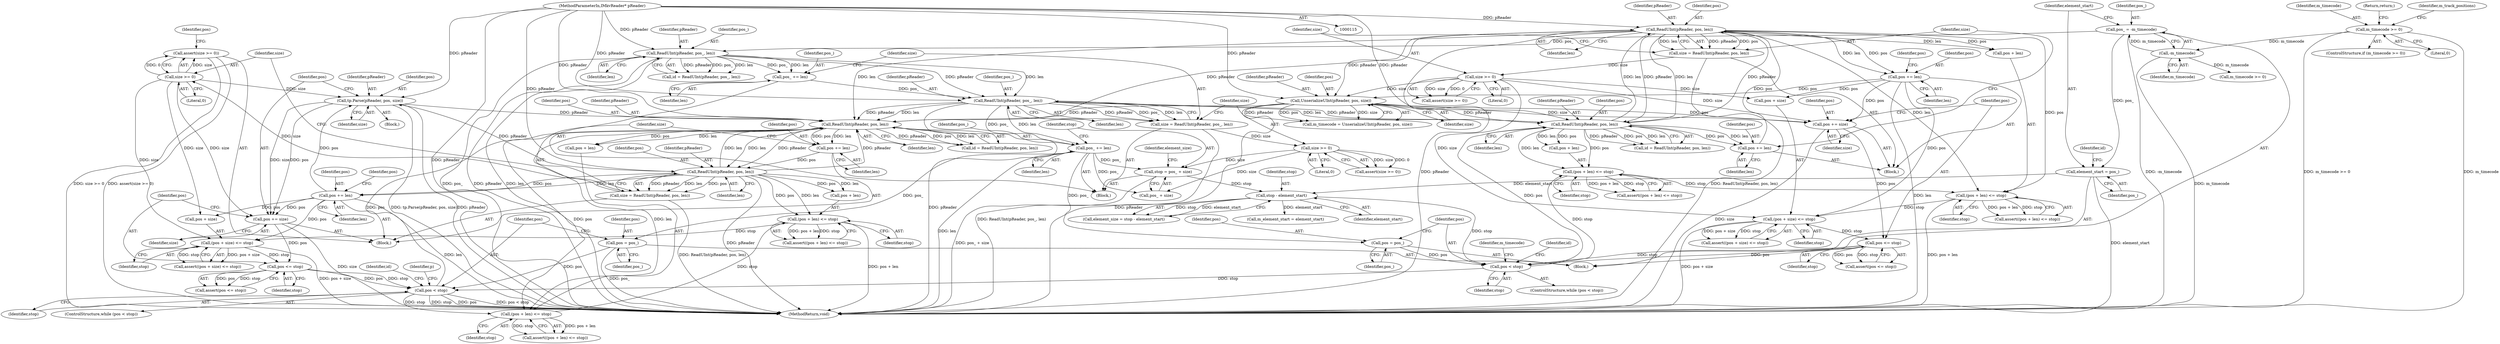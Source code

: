 digraph "1_Android_04839626ed859623901ebd3a5fd483982186b59d_157@API" {
"1000319" [label="(Call,assert(size >= 0))"];
"1000320" [label="(Call,size >= 0)"];
"1000313" [label="(Call,size = ReadUInt(pReader, pos, len))"];
"1000315" [label="(Call,ReadUInt(pReader, pos, len))"];
"1000295" [label="(Call,ReadUInt(pReader, pos, len))"];
"1000220" [label="(Call,ReadUInt(pReader, pos, len))"];
"1000200" [label="(Call,ReadUInt(pReader, pos, len))"];
"1000165" [label="(Call,ReadUInt(pReader, pos_, len))"];
"1000146" [label="(Call,ReadUInt(pReader, pos_, len))"];
"1000116" [label="(MethodParameterIn,IMkvReader* pReader)"];
"1000132" [label="(Call,pos_ = -m_timecode)"];
"1000134" [label="(Call,-m_timecode)"];
"1000119" [label="(Call,m_timecode >= 0)"];
"1000159" [label="(Call,pos_ += len)"];
"1000249" [label="(Call,UnserializeUInt(pReader, pos, size))"];
"1000234" [label="(Call,pos += len)"];
"1000225" [label="(Call,size >= 0)"];
"1000218" [label="(Call,size = ReadUInt(pReader, pos, len))"];
"1000192" [label="(Call,pos < stop)"];
"1000188" [label="(Call,pos = pos_)"];
"1000173" [label="(Call,pos_ += len)"];
"1000264" [label="(Call,pos <= stop)"];
"1000260" [label="(Call,pos += size)"];
"1000238" [label="(Call,(pos + size) <= stop)"];
"1000229" [label="(Call,(pos + len) <= stop)"];
"1000209" [label="(Call,(pos + len) <= stop)"];
"1000184" [label="(Call,stop - element_start)"];
"1000176" [label="(Call,stop = pos_ + size)"];
"1000170" [label="(Call,size >= 0)"];
"1000163" [label="(Call,size = ReadUInt(pReader, pos_, len))"];
"1000137" [label="(Call,element_start = pos_)"];
"1000214" [label="(Call,pos += len)"];
"1000349" [label="(Call,tp.Parse(pReader, pos, size))"];
"1000329" [label="(Call,pos += len)"];
"1000287" [label="(Call,pos < stop)"];
"1000283" [label="(Call,pos = pos_)"];
"1000357" [label="(Call,pos <= stop)"];
"1000353" [label="(Call,pos += size)"];
"1000333" [label="(Call,(pos + size) <= stop)"];
"1000324" [label="(Call,(pos + len) <= stop)"];
"1000304" [label="(Call,(pos + len) <= stop)"];
"1000309" [label="(Call,pos += len)"];
"1000195" [label="(Block,)"];
"1000225" [label="(Call,size >= 0)"];
"1000364" [label="(Identifier,p)"];
"1000172" [label="(Literal,0)"];
"1000178" [label="(Call,pos_ + size)"];
"1000132" [label="(Call,pos_ = -m_timecode)"];
"1000234" [label="(Call,pos += len)"];
"1000268" [label="(Call,m_timecode >= 0)"];
"1000251" [label="(Identifier,pos)"];
"1000314" [label="(Identifier,size)"];
"1000242" [label="(Identifier,stop)"];
"1000116" [label="(MethodParameterIn,IMkvReader* pReader)"];
"1000122" [label="(Return,return;)"];
"1000334" [label="(Call,pos + size)"];
"1000198" [label="(Call,id = ReadUInt(pReader, pos, len))"];
"1000219" [label="(Identifier,size)"];
"1000194" [label="(Identifier,stop)"];
"1000137" [label="(Call,element_start = pos_)"];
"1000175" [label="(Identifier,len)"];
"1000176" [label="(Call,stop = pos_ + size)"];
"1000260" [label="(Call,pos += size)"];
"1000263" [label="(Call,assert(pos <= stop))"];
"1000215" [label="(Identifier,pos)"];
"1000188" [label="(Call,pos = pos_)"];
"1000355" [label="(Identifier,size)"];
"1000311" [label="(Identifier,len)"];
"1000321" [label="(Identifier,size)"];
"1000262" [label="(Identifier,size)"];
"1000226" [label="(Identifier,size)"];
"1000285" [label="(Identifier,pos_)"];
"1000224" [label="(Call,assert(size >= 0))"];
"1000182" [label="(Call,element_size = stop - element_start)"];
"1000320" [label="(Call,size >= 0)"];
"1000316" [label="(Identifier,pReader)"];
"1000367" [label="(Call,m_element_start = element_start)"];
"1000165" [label="(Call,ReadUInt(pReader, pos_, len))"];
"1000240" [label="(Identifier,pos)"];
"1000309" [label="(Call,pos += len)"];
"1000331" [label="(Identifier,len)"];
"1000247" [label="(Call,m_timecode = UnserializeUInt(pReader, pos, size))"];
"1000222" [label="(Identifier,pos)"];
"1000289" [label="(Identifier,stop)"];
"1000121" [label="(Literal,0)"];
"1000193" [label="(Identifier,pos)"];
"1000351" [label="(Identifier,pos)"];
"1000342" [label="(Block,)"];
"1000313" [label="(Call,size = ReadUInt(pReader, pos, len))"];
"1000216" [label="(Identifier,len)"];
"1000147" [label="(Identifier,pReader)"];
"1000148" [label="(Identifier,pos_)"];
"1000239" [label="(Call,pos + size)"];
"1000319" [label="(Call,assert(size >= 0))"];
"1000326" [label="(Identifier,pos)"];
"1000145" [label="(Identifier,id)"];
"1000177" [label="(Identifier,stop)"];
"1000359" [label="(Identifier,stop)"];
"1000146" [label="(Call,ReadUInt(pReader, pos_, len))"];
"1000168" [label="(Identifier,len)"];
"1000357" [label="(Call,pos <= stop)"];
"1000220" [label="(Call,ReadUInt(pReader, pos, len))"];
"1000161" [label="(Identifier,len)"];
"1000356" [label="(Call,assert(pos <= stop))"];
"1000304" [label="(Call,(pos + len) <= stop)"];
"1000286" [label="(ControlStructure,while (pos < stop))"];
"1000133" [label="(Identifier,pos_)"];
"1000227" [label="(Literal,0)"];
"1000269" [label="(Identifier,m_timecode)"];
"1000149" [label="(Identifier,len)"];
"1000315" [label="(Call,ReadUInt(pReader, pos, len))"];
"1000139" [label="(Identifier,pos_)"];
"1000163" [label="(Call,size = ReadUInt(pReader, pos_, len))"];
"1000203" [label="(Identifier,len)"];
"1000250" [label="(Identifier,pReader)"];
"1000297" [label="(Identifier,pos)"];
"1000350" [label="(Identifier,pReader)"];
"1000328" [label="(Identifier,stop)"];
"1000125" [label="(Identifier,m_track_positions)"];
"1000191" [label="(ControlStructure,while (pos < stop))"];
"1000295" [label="(Call,ReadUInt(pReader, pos, len))"];
"1000192" [label="(Call,pos < stop)"];
"1000332" [label="(Call,assert((pos + size) <= stop))"];
"1000333" [label="(Call,(pos + size) <= stop)"];
"1000318" [label="(Identifier,len)"];
"1000236" [label="(Identifier,len)"];
"1000228" [label="(Call,assert((pos + len) <= stop))"];
"1000230" [label="(Call,pos + len)"];
"1000233" [label="(Identifier,stop)"];
"1000294" [label="(Identifier,id)"];
"1000305" [label="(Call,pos + len)"];
"1000335" [label="(Identifier,pos)"];
"1000218" [label="(Call,size = ReadUInt(pReader, pos, len))"];
"1000358" [label="(Identifier,pos)"];
"1000221" [label="(Identifier,pReader)"];
"1000164" [label="(Identifier,size)"];
"1000324" [label="(Call,(pos + len) <= stop)"];
"1000171" [label="(Identifier,size)"];
"1000266" [label="(Identifier,stop)"];
"1000235" [label="(Identifier,pos)"];
"1000325" [label="(Call,pos + len)"];
"1000308" [label="(Identifier,stop)"];
"1000238" [label="(Call,(pos + size) <= stop)"];
"1000135" [label="(Identifier,m_timecode)"];
"1000118" [label="(ControlStructure,if (m_timecode >= 0))"];
"1000200" [label="(Call,ReadUInt(pReader, pos, len))"];
"1000209" [label="(Call,(pos + len) <= stop)"];
"1000261" [label="(Identifier,pos)"];
"1000214" [label="(Call,pos += len)"];
"1000353" [label="(Call,pos += size)"];
"1000249" [label="(Call,UnserializeUInt(pReader, pos, size))"];
"1000144" [label="(Call,id = ReadUInt(pReader, pos_, len))"];
"1000119" [label="(Call,m_timecode >= 0)"];
"1000120" [label="(Identifier,m_timecode)"];
"1000264" [label="(Call,pos <= stop)"];
"1000184" [label="(Call,stop - element_start)"];
"1000117" [label="(Block,)"];
"1000229" [label="(Call,(pos + len) <= stop)"];
"1000166" [label="(Identifier,pReader)"];
"1000186" [label="(Identifier,element_start)"];
"1000293" [label="(Call,id = ReadUInt(pReader, pos, len))"];
"1000170" [label="(Call,size >= 0)"];
"1000190" [label="(Identifier,pos_)"];
"1000283" [label="(Call,pos = pos_)"];
"1000160" [label="(Identifier,pos_)"];
"1000138" [label="(Identifier,element_start)"];
"1000223" [label="(Identifier,len)"];
"1000208" [label="(Call,assert((pos + len) <= stop))"];
"1000322" [label="(Literal,0)"];
"1000349" [label="(Call,tp.Parse(pReader, pos, size))"];
"1000185" [label="(Identifier,stop)"];
"1000330" [label="(Identifier,pos)"];
"1000354" [label="(Identifier,pos)"];
"1000329" [label="(Call,pos += len)"];
"1000183" [label="(Identifier,element_size)"];
"1000296" [label="(Identifier,pReader)"];
"1000290" [label="(Block,)"];
"1000373" [label="(MethodReturn,void)"];
"1000317" [label="(Identifier,pos)"];
"1000352" [label="(Identifier,size)"];
"1000201" [label="(Identifier,pReader)"];
"1000298" [label="(Identifier,len)"];
"1000265" [label="(Identifier,pos)"];
"1000310" [label="(Identifier,pos)"];
"1000303" [label="(Call,assert((pos + len) <= stop))"];
"1000202" [label="(Identifier,pos)"];
"1000169" [label="(Call,assert(size >= 0))"];
"1000199" [label="(Identifier,id)"];
"1000323" [label="(Call,assert((pos + len) <= stop))"];
"1000284" [label="(Identifier,pos)"];
"1000174" [label="(Identifier,pos_)"];
"1000337" [label="(Identifier,stop)"];
"1000210" [label="(Call,pos + len)"];
"1000237" [label="(Call,assert((pos + size) <= stop))"];
"1000159" [label="(Call,pos_ += len)"];
"1000213" [label="(Identifier,stop)"];
"1000252" [label="(Identifier,size)"];
"1000141" [label="(Block,)"];
"1000189" [label="(Identifier,pos)"];
"1000287" [label="(Call,pos < stop)"];
"1000173" [label="(Call,pos_ += len)"];
"1000167" [label="(Identifier,pos_)"];
"1000288" [label="(Identifier,pos)"];
"1000134" [label="(Call,-m_timecode)"];
"1000319" -> "1000290"  [label="AST: "];
"1000319" -> "1000320"  [label="CFG: "];
"1000320" -> "1000319"  [label="AST: "];
"1000326" -> "1000319"  [label="CFG: "];
"1000319" -> "1000373"  [label="DDG: assert(size >= 0)"];
"1000319" -> "1000373"  [label="DDG: size >= 0"];
"1000320" -> "1000319"  [label="DDG: size"];
"1000320" -> "1000319"  [label="DDG: 0"];
"1000320" -> "1000322"  [label="CFG: "];
"1000321" -> "1000320"  [label="AST: "];
"1000322" -> "1000320"  [label="AST: "];
"1000313" -> "1000320"  [label="DDG: size"];
"1000320" -> "1000333"  [label="DDG: size"];
"1000320" -> "1000334"  [label="DDG: size"];
"1000320" -> "1000349"  [label="DDG: size"];
"1000320" -> "1000353"  [label="DDG: size"];
"1000313" -> "1000290"  [label="AST: "];
"1000313" -> "1000315"  [label="CFG: "];
"1000314" -> "1000313"  [label="AST: "];
"1000315" -> "1000313"  [label="AST: "];
"1000321" -> "1000313"  [label="CFG: "];
"1000313" -> "1000373"  [label="DDG: ReadUInt(pReader, pos, len)"];
"1000315" -> "1000313"  [label="DDG: pReader"];
"1000315" -> "1000313"  [label="DDG: pos"];
"1000315" -> "1000313"  [label="DDG: len"];
"1000315" -> "1000318"  [label="CFG: "];
"1000316" -> "1000315"  [label="AST: "];
"1000317" -> "1000315"  [label="AST: "];
"1000318" -> "1000315"  [label="AST: "];
"1000315" -> "1000373"  [label="DDG: pReader"];
"1000315" -> "1000295"  [label="DDG: pReader"];
"1000315" -> "1000295"  [label="DDG: len"];
"1000295" -> "1000315"  [label="DDG: pReader"];
"1000295" -> "1000315"  [label="DDG: len"];
"1000116" -> "1000315"  [label="DDG: pReader"];
"1000309" -> "1000315"  [label="DDG: pos"];
"1000315" -> "1000324"  [label="DDG: pos"];
"1000315" -> "1000324"  [label="DDG: len"];
"1000315" -> "1000325"  [label="DDG: pos"];
"1000315" -> "1000325"  [label="DDG: len"];
"1000315" -> "1000329"  [label="DDG: len"];
"1000315" -> "1000329"  [label="DDG: pos"];
"1000315" -> "1000349"  [label="DDG: pReader"];
"1000295" -> "1000293"  [label="AST: "];
"1000295" -> "1000298"  [label="CFG: "];
"1000296" -> "1000295"  [label="AST: "];
"1000297" -> "1000295"  [label="AST: "];
"1000298" -> "1000295"  [label="AST: "];
"1000293" -> "1000295"  [label="CFG: "];
"1000295" -> "1000293"  [label="DDG: pReader"];
"1000295" -> "1000293"  [label="DDG: pos"];
"1000295" -> "1000293"  [label="DDG: len"];
"1000220" -> "1000295"  [label="DDG: pReader"];
"1000220" -> "1000295"  [label="DDG: len"];
"1000165" -> "1000295"  [label="DDG: pReader"];
"1000165" -> "1000295"  [label="DDG: len"];
"1000349" -> "1000295"  [label="DDG: pReader"];
"1000249" -> "1000295"  [label="DDG: pReader"];
"1000116" -> "1000295"  [label="DDG: pReader"];
"1000287" -> "1000295"  [label="DDG: pos"];
"1000295" -> "1000304"  [label="DDG: pos"];
"1000295" -> "1000304"  [label="DDG: len"];
"1000295" -> "1000305"  [label="DDG: pos"];
"1000295" -> "1000305"  [label="DDG: len"];
"1000295" -> "1000309"  [label="DDG: len"];
"1000295" -> "1000309"  [label="DDG: pos"];
"1000220" -> "1000218"  [label="AST: "];
"1000220" -> "1000223"  [label="CFG: "];
"1000221" -> "1000220"  [label="AST: "];
"1000222" -> "1000220"  [label="AST: "];
"1000223" -> "1000220"  [label="AST: "];
"1000218" -> "1000220"  [label="CFG: "];
"1000220" -> "1000373"  [label="DDG: pReader"];
"1000220" -> "1000200"  [label="DDG: pReader"];
"1000220" -> "1000200"  [label="DDG: len"];
"1000220" -> "1000218"  [label="DDG: pReader"];
"1000220" -> "1000218"  [label="DDG: pos"];
"1000220" -> "1000218"  [label="DDG: len"];
"1000200" -> "1000220"  [label="DDG: pReader"];
"1000200" -> "1000220"  [label="DDG: len"];
"1000116" -> "1000220"  [label="DDG: pReader"];
"1000214" -> "1000220"  [label="DDG: pos"];
"1000220" -> "1000229"  [label="DDG: pos"];
"1000220" -> "1000229"  [label="DDG: len"];
"1000220" -> "1000230"  [label="DDG: pos"];
"1000220" -> "1000230"  [label="DDG: len"];
"1000220" -> "1000234"  [label="DDG: len"];
"1000220" -> "1000234"  [label="DDG: pos"];
"1000220" -> "1000249"  [label="DDG: pReader"];
"1000200" -> "1000198"  [label="AST: "];
"1000200" -> "1000203"  [label="CFG: "];
"1000201" -> "1000200"  [label="AST: "];
"1000202" -> "1000200"  [label="AST: "];
"1000203" -> "1000200"  [label="AST: "];
"1000198" -> "1000200"  [label="CFG: "];
"1000200" -> "1000198"  [label="DDG: pReader"];
"1000200" -> "1000198"  [label="DDG: pos"];
"1000200" -> "1000198"  [label="DDG: len"];
"1000165" -> "1000200"  [label="DDG: pReader"];
"1000165" -> "1000200"  [label="DDG: len"];
"1000249" -> "1000200"  [label="DDG: pReader"];
"1000116" -> "1000200"  [label="DDG: pReader"];
"1000192" -> "1000200"  [label="DDG: pos"];
"1000200" -> "1000209"  [label="DDG: pos"];
"1000200" -> "1000209"  [label="DDG: len"];
"1000200" -> "1000210"  [label="DDG: pos"];
"1000200" -> "1000210"  [label="DDG: len"];
"1000200" -> "1000214"  [label="DDG: len"];
"1000200" -> "1000214"  [label="DDG: pos"];
"1000165" -> "1000163"  [label="AST: "];
"1000165" -> "1000168"  [label="CFG: "];
"1000166" -> "1000165"  [label="AST: "];
"1000167" -> "1000165"  [label="AST: "];
"1000168" -> "1000165"  [label="AST: "];
"1000163" -> "1000165"  [label="CFG: "];
"1000165" -> "1000373"  [label="DDG: pReader"];
"1000165" -> "1000163"  [label="DDG: pReader"];
"1000165" -> "1000163"  [label="DDG: pos_"];
"1000165" -> "1000163"  [label="DDG: len"];
"1000146" -> "1000165"  [label="DDG: pReader"];
"1000146" -> "1000165"  [label="DDG: len"];
"1000116" -> "1000165"  [label="DDG: pReader"];
"1000159" -> "1000165"  [label="DDG: pos_"];
"1000165" -> "1000173"  [label="DDG: len"];
"1000165" -> "1000173"  [label="DDG: pos_"];
"1000146" -> "1000144"  [label="AST: "];
"1000146" -> "1000149"  [label="CFG: "];
"1000147" -> "1000146"  [label="AST: "];
"1000148" -> "1000146"  [label="AST: "];
"1000149" -> "1000146"  [label="AST: "];
"1000144" -> "1000146"  [label="CFG: "];
"1000146" -> "1000373"  [label="DDG: len"];
"1000146" -> "1000373"  [label="DDG: pos_"];
"1000146" -> "1000373"  [label="DDG: pReader"];
"1000146" -> "1000144"  [label="DDG: pReader"];
"1000146" -> "1000144"  [label="DDG: pos_"];
"1000146" -> "1000144"  [label="DDG: len"];
"1000116" -> "1000146"  [label="DDG: pReader"];
"1000132" -> "1000146"  [label="DDG: pos_"];
"1000146" -> "1000159"  [label="DDG: len"];
"1000146" -> "1000159"  [label="DDG: pos_"];
"1000116" -> "1000115"  [label="AST: "];
"1000116" -> "1000373"  [label="DDG: pReader"];
"1000116" -> "1000249"  [label="DDG: pReader"];
"1000116" -> "1000349"  [label="DDG: pReader"];
"1000132" -> "1000117"  [label="AST: "];
"1000132" -> "1000134"  [label="CFG: "];
"1000133" -> "1000132"  [label="AST: "];
"1000134" -> "1000132"  [label="AST: "];
"1000138" -> "1000132"  [label="CFG: "];
"1000132" -> "1000373"  [label="DDG: -m_timecode"];
"1000134" -> "1000132"  [label="DDG: m_timecode"];
"1000132" -> "1000137"  [label="DDG: pos_"];
"1000134" -> "1000135"  [label="CFG: "];
"1000135" -> "1000134"  [label="AST: "];
"1000134" -> "1000373"  [label="DDG: m_timecode"];
"1000119" -> "1000134"  [label="DDG: m_timecode"];
"1000134" -> "1000268"  [label="DDG: m_timecode"];
"1000119" -> "1000118"  [label="AST: "];
"1000119" -> "1000121"  [label="CFG: "];
"1000120" -> "1000119"  [label="AST: "];
"1000121" -> "1000119"  [label="AST: "];
"1000122" -> "1000119"  [label="CFG: "];
"1000125" -> "1000119"  [label="CFG: "];
"1000119" -> "1000373"  [label="DDG: m_timecode"];
"1000119" -> "1000373"  [label="DDG: m_timecode >= 0"];
"1000159" -> "1000141"  [label="AST: "];
"1000159" -> "1000161"  [label="CFG: "];
"1000160" -> "1000159"  [label="AST: "];
"1000161" -> "1000159"  [label="AST: "];
"1000164" -> "1000159"  [label="CFG: "];
"1000249" -> "1000247"  [label="AST: "];
"1000249" -> "1000252"  [label="CFG: "];
"1000250" -> "1000249"  [label="AST: "];
"1000251" -> "1000249"  [label="AST: "];
"1000252" -> "1000249"  [label="AST: "];
"1000247" -> "1000249"  [label="CFG: "];
"1000249" -> "1000373"  [label="DDG: pReader"];
"1000249" -> "1000247"  [label="DDG: pReader"];
"1000249" -> "1000247"  [label="DDG: pos"];
"1000249" -> "1000247"  [label="DDG: size"];
"1000234" -> "1000249"  [label="DDG: pos"];
"1000225" -> "1000249"  [label="DDG: size"];
"1000249" -> "1000260"  [label="DDG: size"];
"1000249" -> "1000260"  [label="DDG: pos"];
"1000234" -> "1000195"  [label="AST: "];
"1000234" -> "1000236"  [label="CFG: "];
"1000235" -> "1000234"  [label="AST: "];
"1000236" -> "1000234"  [label="AST: "];
"1000240" -> "1000234"  [label="CFG: "];
"1000234" -> "1000373"  [label="DDG: len"];
"1000234" -> "1000238"  [label="DDG: pos"];
"1000234" -> "1000239"  [label="DDG: pos"];
"1000234" -> "1000260"  [label="DDG: pos"];
"1000225" -> "1000224"  [label="AST: "];
"1000225" -> "1000227"  [label="CFG: "];
"1000226" -> "1000225"  [label="AST: "];
"1000227" -> "1000225"  [label="AST: "];
"1000224" -> "1000225"  [label="CFG: "];
"1000225" -> "1000224"  [label="DDG: size"];
"1000225" -> "1000224"  [label="DDG: 0"];
"1000218" -> "1000225"  [label="DDG: size"];
"1000225" -> "1000238"  [label="DDG: size"];
"1000225" -> "1000239"  [label="DDG: size"];
"1000225" -> "1000260"  [label="DDG: size"];
"1000218" -> "1000195"  [label="AST: "];
"1000219" -> "1000218"  [label="AST: "];
"1000226" -> "1000218"  [label="CFG: "];
"1000218" -> "1000373"  [label="DDG: ReadUInt(pReader, pos, len)"];
"1000192" -> "1000191"  [label="AST: "];
"1000192" -> "1000194"  [label="CFG: "];
"1000193" -> "1000192"  [label="AST: "];
"1000194" -> "1000192"  [label="AST: "];
"1000199" -> "1000192"  [label="CFG: "];
"1000269" -> "1000192"  [label="CFG: "];
"1000188" -> "1000192"  [label="DDG: pos"];
"1000264" -> "1000192"  [label="DDG: pos"];
"1000264" -> "1000192"  [label="DDG: stop"];
"1000184" -> "1000192"  [label="DDG: stop"];
"1000192" -> "1000209"  [label="DDG: stop"];
"1000192" -> "1000287"  [label="DDG: stop"];
"1000188" -> "1000117"  [label="AST: "];
"1000188" -> "1000190"  [label="CFG: "];
"1000189" -> "1000188"  [label="AST: "];
"1000190" -> "1000188"  [label="AST: "];
"1000193" -> "1000188"  [label="CFG: "];
"1000173" -> "1000188"  [label="DDG: pos_"];
"1000173" -> "1000141"  [label="AST: "];
"1000173" -> "1000175"  [label="CFG: "];
"1000174" -> "1000173"  [label="AST: "];
"1000175" -> "1000173"  [label="AST: "];
"1000177" -> "1000173"  [label="CFG: "];
"1000173" -> "1000373"  [label="DDG: len"];
"1000173" -> "1000176"  [label="DDG: pos_"];
"1000173" -> "1000178"  [label="DDG: pos_"];
"1000173" -> "1000283"  [label="DDG: pos_"];
"1000264" -> "1000263"  [label="AST: "];
"1000264" -> "1000266"  [label="CFG: "];
"1000265" -> "1000264"  [label="AST: "];
"1000266" -> "1000264"  [label="AST: "];
"1000263" -> "1000264"  [label="CFG: "];
"1000264" -> "1000263"  [label="DDG: pos"];
"1000264" -> "1000263"  [label="DDG: stop"];
"1000260" -> "1000264"  [label="DDG: pos"];
"1000238" -> "1000264"  [label="DDG: stop"];
"1000260" -> "1000195"  [label="AST: "];
"1000260" -> "1000262"  [label="CFG: "];
"1000261" -> "1000260"  [label="AST: "];
"1000262" -> "1000260"  [label="AST: "];
"1000265" -> "1000260"  [label="CFG: "];
"1000260" -> "1000373"  [label="DDG: size"];
"1000238" -> "1000237"  [label="AST: "];
"1000238" -> "1000242"  [label="CFG: "];
"1000239" -> "1000238"  [label="AST: "];
"1000242" -> "1000238"  [label="AST: "];
"1000237" -> "1000238"  [label="CFG: "];
"1000238" -> "1000373"  [label="DDG: pos + size"];
"1000238" -> "1000237"  [label="DDG: pos + size"];
"1000238" -> "1000237"  [label="DDG: stop"];
"1000229" -> "1000238"  [label="DDG: stop"];
"1000229" -> "1000228"  [label="AST: "];
"1000229" -> "1000233"  [label="CFG: "];
"1000230" -> "1000229"  [label="AST: "];
"1000233" -> "1000229"  [label="AST: "];
"1000228" -> "1000229"  [label="CFG: "];
"1000229" -> "1000373"  [label="DDG: pos + len"];
"1000229" -> "1000228"  [label="DDG: pos + len"];
"1000229" -> "1000228"  [label="DDG: stop"];
"1000209" -> "1000229"  [label="DDG: stop"];
"1000209" -> "1000208"  [label="AST: "];
"1000209" -> "1000213"  [label="CFG: "];
"1000210" -> "1000209"  [label="AST: "];
"1000213" -> "1000209"  [label="AST: "];
"1000208" -> "1000209"  [label="CFG: "];
"1000209" -> "1000208"  [label="DDG: pos + len"];
"1000209" -> "1000208"  [label="DDG: stop"];
"1000184" -> "1000182"  [label="AST: "];
"1000184" -> "1000186"  [label="CFG: "];
"1000185" -> "1000184"  [label="AST: "];
"1000186" -> "1000184"  [label="AST: "];
"1000182" -> "1000184"  [label="CFG: "];
"1000184" -> "1000182"  [label="DDG: stop"];
"1000184" -> "1000182"  [label="DDG: element_start"];
"1000176" -> "1000184"  [label="DDG: stop"];
"1000137" -> "1000184"  [label="DDG: element_start"];
"1000184" -> "1000367"  [label="DDG: element_start"];
"1000176" -> "1000141"  [label="AST: "];
"1000176" -> "1000178"  [label="CFG: "];
"1000177" -> "1000176"  [label="AST: "];
"1000178" -> "1000176"  [label="AST: "];
"1000183" -> "1000176"  [label="CFG: "];
"1000176" -> "1000373"  [label="DDG: pos_ + size"];
"1000170" -> "1000176"  [label="DDG: size"];
"1000170" -> "1000169"  [label="AST: "];
"1000170" -> "1000172"  [label="CFG: "];
"1000171" -> "1000170"  [label="AST: "];
"1000172" -> "1000170"  [label="AST: "];
"1000169" -> "1000170"  [label="CFG: "];
"1000170" -> "1000169"  [label="DDG: size"];
"1000170" -> "1000169"  [label="DDG: 0"];
"1000163" -> "1000170"  [label="DDG: size"];
"1000170" -> "1000178"  [label="DDG: size"];
"1000163" -> "1000141"  [label="AST: "];
"1000164" -> "1000163"  [label="AST: "];
"1000171" -> "1000163"  [label="CFG: "];
"1000163" -> "1000373"  [label="DDG: ReadUInt(pReader, pos_, len)"];
"1000137" -> "1000117"  [label="AST: "];
"1000137" -> "1000139"  [label="CFG: "];
"1000138" -> "1000137"  [label="AST: "];
"1000139" -> "1000137"  [label="AST: "];
"1000145" -> "1000137"  [label="CFG: "];
"1000137" -> "1000373"  [label="DDG: element_start"];
"1000214" -> "1000195"  [label="AST: "];
"1000214" -> "1000216"  [label="CFG: "];
"1000215" -> "1000214"  [label="AST: "];
"1000216" -> "1000214"  [label="AST: "];
"1000219" -> "1000214"  [label="CFG: "];
"1000349" -> "1000342"  [label="AST: "];
"1000349" -> "1000352"  [label="CFG: "];
"1000350" -> "1000349"  [label="AST: "];
"1000351" -> "1000349"  [label="AST: "];
"1000352" -> "1000349"  [label="AST: "];
"1000354" -> "1000349"  [label="CFG: "];
"1000349" -> "1000373"  [label="DDG: tp.Parse(pReader, pos, size)"];
"1000349" -> "1000373"  [label="DDG: pReader"];
"1000329" -> "1000349"  [label="DDG: pos"];
"1000349" -> "1000353"  [label="DDG: size"];
"1000349" -> "1000353"  [label="DDG: pos"];
"1000329" -> "1000290"  [label="AST: "];
"1000329" -> "1000331"  [label="CFG: "];
"1000330" -> "1000329"  [label="AST: "];
"1000331" -> "1000329"  [label="AST: "];
"1000335" -> "1000329"  [label="CFG: "];
"1000329" -> "1000373"  [label="DDG: len"];
"1000329" -> "1000333"  [label="DDG: pos"];
"1000329" -> "1000334"  [label="DDG: pos"];
"1000329" -> "1000353"  [label="DDG: pos"];
"1000287" -> "1000286"  [label="AST: "];
"1000287" -> "1000289"  [label="CFG: "];
"1000288" -> "1000287"  [label="AST: "];
"1000289" -> "1000287"  [label="AST: "];
"1000294" -> "1000287"  [label="CFG: "];
"1000364" -> "1000287"  [label="CFG: "];
"1000287" -> "1000373"  [label="DDG: pos < stop"];
"1000287" -> "1000373"  [label="DDG: stop"];
"1000287" -> "1000373"  [label="DDG: pos"];
"1000283" -> "1000287"  [label="DDG: pos"];
"1000357" -> "1000287"  [label="DDG: pos"];
"1000357" -> "1000287"  [label="DDG: stop"];
"1000287" -> "1000304"  [label="DDG: stop"];
"1000283" -> "1000117"  [label="AST: "];
"1000283" -> "1000285"  [label="CFG: "];
"1000284" -> "1000283"  [label="AST: "];
"1000285" -> "1000283"  [label="AST: "];
"1000288" -> "1000283"  [label="CFG: "];
"1000283" -> "1000373"  [label="DDG: pos_"];
"1000357" -> "1000356"  [label="AST: "];
"1000357" -> "1000359"  [label="CFG: "];
"1000358" -> "1000357"  [label="AST: "];
"1000359" -> "1000357"  [label="AST: "];
"1000356" -> "1000357"  [label="CFG: "];
"1000357" -> "1000356"  [label="DDG: pos"];
"1000357" -> "1000356"  [label="DDG: stop"];
"1000353" -> "1000357"  [label="DDG: pos"];
"1000333" -> "1000357"  [label="DDG: stop"];
"1000353" -> "1000290"  [label="AST: "];
"1000353" -> "1000355"  [label="CFG: "];
"1000354" -> "1000353"  [label="AST: "];
"1000355" -> "1000353"  [label="AST: "];
"1000358" -> "1000353"  [label="CFG: "];
"1000353" -> "1000373"  [label="DDG: size"];
"1000333" -> "1000332"  [label="AST: "];
"1000333" -> "1000337"  [label="CFG: "];
"1000334" -> "1000333"  [label="AST: "];
"1000337" -> "1000333"  [label="AST: "];
"1000332" -> "1000333"  [label="CFG: "];
"1000333" -> "1000373"  [label="DDG: pos + size"];
"1000333" -> "1000332"  [label="DDG: pos + size"];
"1000333" -> "1000332"  [label="DDG: stop"];
"1000324" -> "1000333"  [label="DDG: stop"];
"1000324" -> "1000323"  [label="AST: "];
"1000324" -> "1000328"  [label="CFG: "];
"1000325" -> "1000324"  [label="AST: "];
"1000328" -> "1000324"  [label="AST: "];
"1000323" -> "1000324"  [label="CFG: "];
"1000324" -> "1000373"  [label="DDG: pos + len"];
"1000324" -> "1000323"  [label="DDG: pos + len"];
"1000324" -> "1000323"  [label="DDG: stop"];
"1000304" -> "1000324"  [label="DDG: stop"];
"1000304" -> "1000303"  [label="AST: "];
"1000304" -> "1000308"  [label="CFG: "];
"1000305" -> "1000304"  [label="AST: "];
"1000308" -> "1000304"  [label="AST: "];
"1000303" -> "1000304"  [label="CFG: "];
"1000304" -> "1000303"  [label="DDG: pos + len"];
"1000304" -> "1000303"  [label="DDG: stop"];
"1000309" -> "1000290"  [label="AST: "];
"1000309" -> "1000311"  [label="CFG: "];
"1000310" -> "1000309"  [label="AST: "];
"1000311" -> "1000309"  [label="AST: "];
"1000314" -> "1000309"  [label="CFG: "];
}
